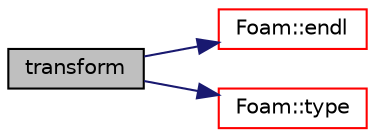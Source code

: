 digraph "transform"
{
  bgcolor="transparent";
  edge [fontname="Helvetica",fontsize="10",labelfontname="Helvetica",labelfontsize="10"];
  node [fontname="Helvetica",fontsize="10",shape=record];
  rankdir="LR";
  Node922 [label="transform",height=0.2,width=0.4,color="black", fillcolor="grey75", style="filled", fontcolor="black"];
  Node922 -> Node923 [color="midnightblue",fontsize="10",style="solid",fontname="Helvetica"];
  Node923 [label="Foam::endl",height=0.2,width=0.4,color="red",URL="$a21851.html#a2db8fe02a0d3909e9351bb4275b23ce4",tooltip="Add newline and flush stream. "];
  Node922 -> Node925 [color="midnightblue",fontsize="10",style="solid",fontname="Helvetica"];
  Node925 [label="Foam::type",height=0.2,width=0.4,color="red",URL="$a21851.html#aec48583af672626378f501eb9fc32cd1",tooltip="Return the file type: DIRECTORY or FILE. "];
}
